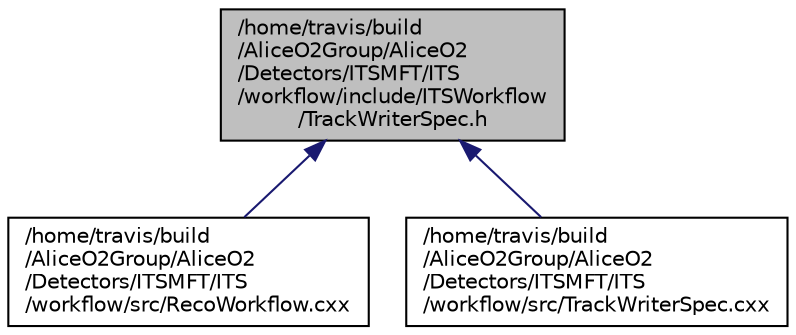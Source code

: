 digraph "/home/travis/build/AliceO2Group/AliceO2/Detectors/ITSMFT/ITS/workflow/include/ITSWorkflow/TrackWriterSpec.h"
{
 // INTERACTIVE_SVG=YES
  bgcolor="transparent";
  edge [fontname="Helvetica",fontsize="10",labelfontname="Helvetica",labelfontsize="10"];
  node [fontname="Helvetica",fontsize="10",shape=record];
  Node147 [label="/home/travis/build\l/AliceO2Group/AliceO2\l/Detectors/ITSMFT/ITS\l/workflow/include/ITSWorkflow\l/TrackWriterSpec.h",height=0.2,width=0.4,color="black", fillcolor="grey75", style="filled", fontcolor="black"];
  Node147 -> Node148 [dir="back",color="midnightblue",fontsize="10",style="solid",fontname="Helvetica"];
  Node148 [label="/home/travis/build\l/AliceO2Group/AliceO2\l/Detectors/ITSMFT/ITS\l/workflow/src/RecoWorkflow.cxx",height=0.2,width=0.4,color="black",URL="$d5/d99/ITSMFT_2ITS_2workflow_2src_2RecoWorkflow_8cxx.html"];
  Node147 -> Node149 [dir="back",color="midnightblue",fontsize="10",style="solid",fontname="Helvetica"];
  Node149 [label="/home/travis/build\l/AliceO2Group/AliceO2\l/Detectors/ITSMFT/ITS\l/workflow/src/TrackWriterSpec.cxx",height=0.2,width=0.4,color="black",URL="$dc/d27/ITS_2workflow_2src_2TrackWriterSpec_8cxx.html"];
}
